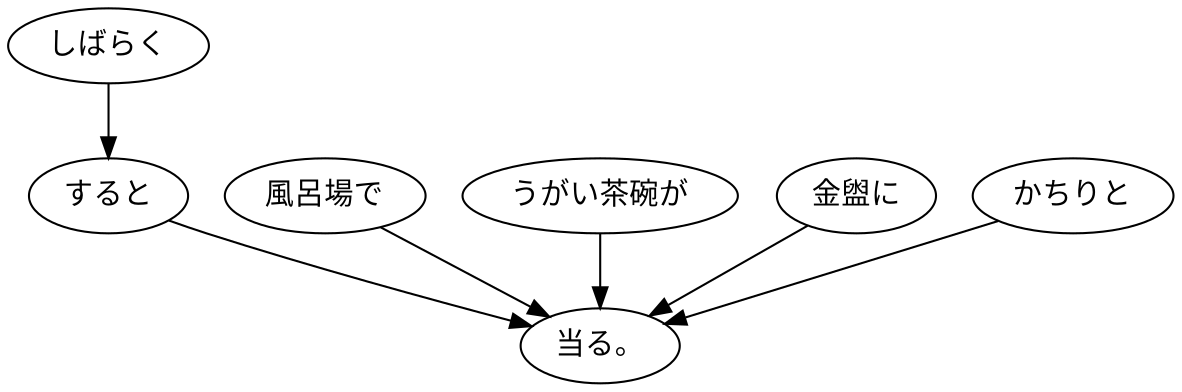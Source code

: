 digraph graph3307 {
	node0 [label="しばらく"];
	node1 [label="すると"];
	node2 [label="風呂場で"];
	node3 [label="うがい茶碗が"];
	node4 [label="金盥に"];
	node5 [label="かちりと"];
	node6 [label="当る。"];
	node0 -> node1;
	node1 -> node6;
	node2 -> node6;
	node3 -> node6;
	node4 -> node6;
	node5 -> node6;
}

